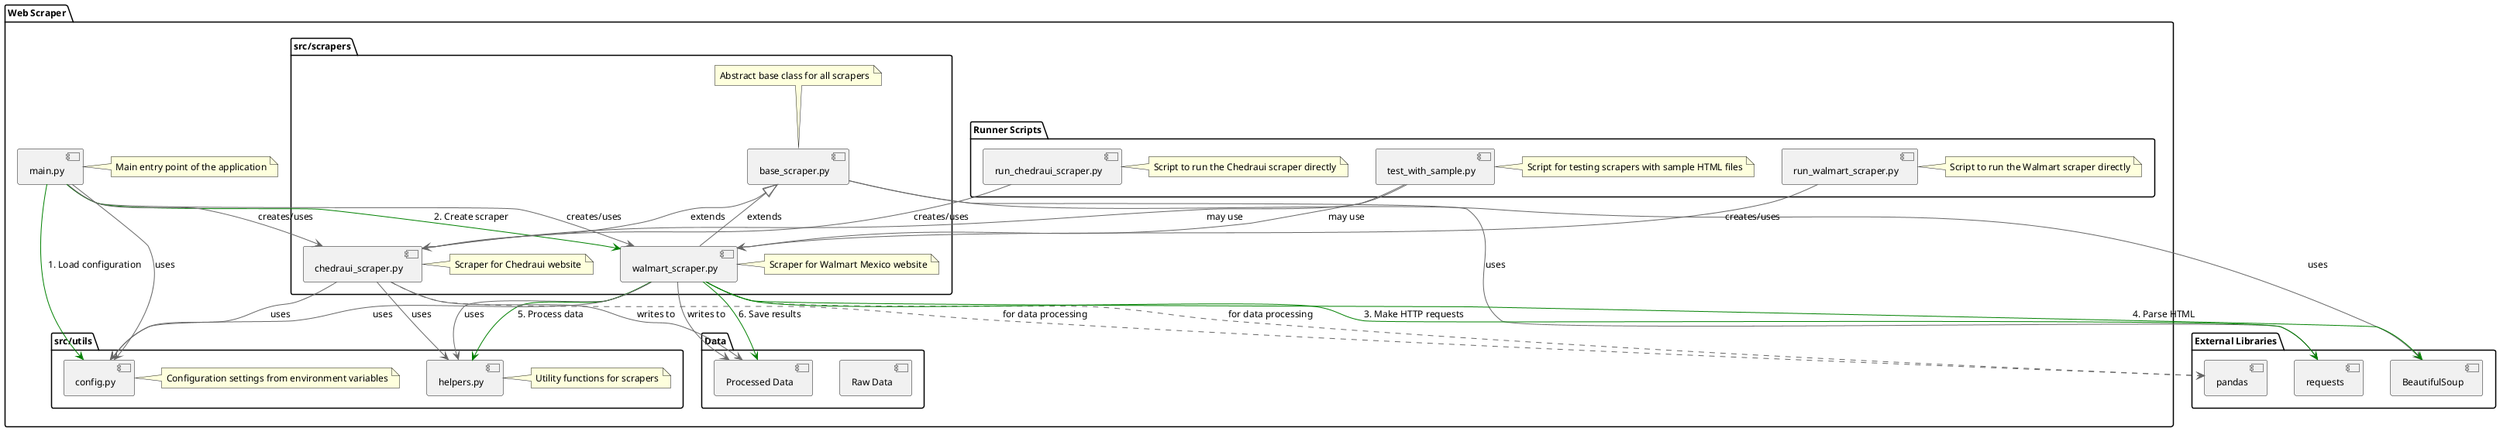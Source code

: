 @startuml Web Scraper Component Diagram

' Define the style
skinparam componentStyle uml2
skinparam defaultFontName Arial
skinparam defaultFontSize 12
skinparam backgroundColor white
skinparam ArrowColor #666666

' Main packages
package "Web Scraper" {
    component [main.py] as Main
    note right of Main: Main entry point of the application

    ' Scrapers Package
    package "src/scrapers" {
        component [base_scraper.py] as BaseScraper
        note top of BaseScraper: Abstract base class for all scrapers
        
        component [walmart_scraper.py] as WalmartScraper
        note right of WalmartScraper: Scraper for Walmart Mexico website
        
        component [chedraui_scraper.py] as ChedrauiScraper
        note right of ChedrauiScraper: Scraper for Chedraui website
    }
    
    ' Utils Package
    package "src/utils" {
        component [config.py] as Config
        note right of Config: Configuration settings from environment variables
        
        component [helpers.py] as Helpers
        note right of Helpers: Utility functions for scrapers
    }
    
    ' Runner Scripts
    package "Runner Scripts" {
        component [run_walmart_scraper.py] as RunWalmart
        note right of RunWalmart: Script to run the Walmart scraper directly
        
        component [run_chedraui_scraper.py] as RunChedraui
        note right of RunChedraui: Script to run the Chedraui scraper directly
        
        component [test_with_sample.py] as TestWithSample
        note right of TestWithSample: Script for testing scrapers with sample HTML files
    }
    
    ' Data Storage
    package "Data" {
        component [Raw Data] as RawData
        component [Processed Data] as ProcessedData
    }
}

' External Dependencies
package "External Libraries" {
    component [requests] as Requests
    component [BeautifulSoup] as BS4
    component [pandas] as Pandas
}

' Relationships and Dependencies
BaseScraper <|-- WalmartScraper : extends
BaseScraper <|-- ChedrauiScraper : extends
BaseScraper --> Requests : uses
BaseScraper --> BS4 : uses

Main --> WalmartScraper : creates/uses
Main --> ChedrauiScraper : creates/uses
Main --> Config : uses

WalmartScraper --> Helpers : uses
ChedrauiScraper --> Helpers : uses
WalmartScraper --> Config : uses
ChedrauiScraper --> Config : uses

RunWalmart --> WalmartScraper : creates/uses
RunChedraui --> ChedrauiScraper : creates/uses
TestWithSample --> WalmartScraper : may use
TestWithSample --> ChedrauiScraper : may use

WalmartScraper --> ProcessedData : writes to
ChedrauiScraper --> ProcessedData : writes to
WalmartScraper ..> Pandas : for data processing
ChedrauiScraper ..> Pandas : for data processing

' Add sequence numbers to show the typical flow
Main -[#green]-> Config : 1. Load configuration
Main -[#green]-> WalmartScraper : 2. Create scraper
WalmartScraper -[#green]-> Requests : 3. Make HTTP requests
WalmartScraper -[#green]-> BS4 : 4. Parse HTML
WalmartScraper -[#green]-> Helpers : 5. Process data
WalmartScraper -[#green]-> ProcessedData : 6. Save results

@enduml 